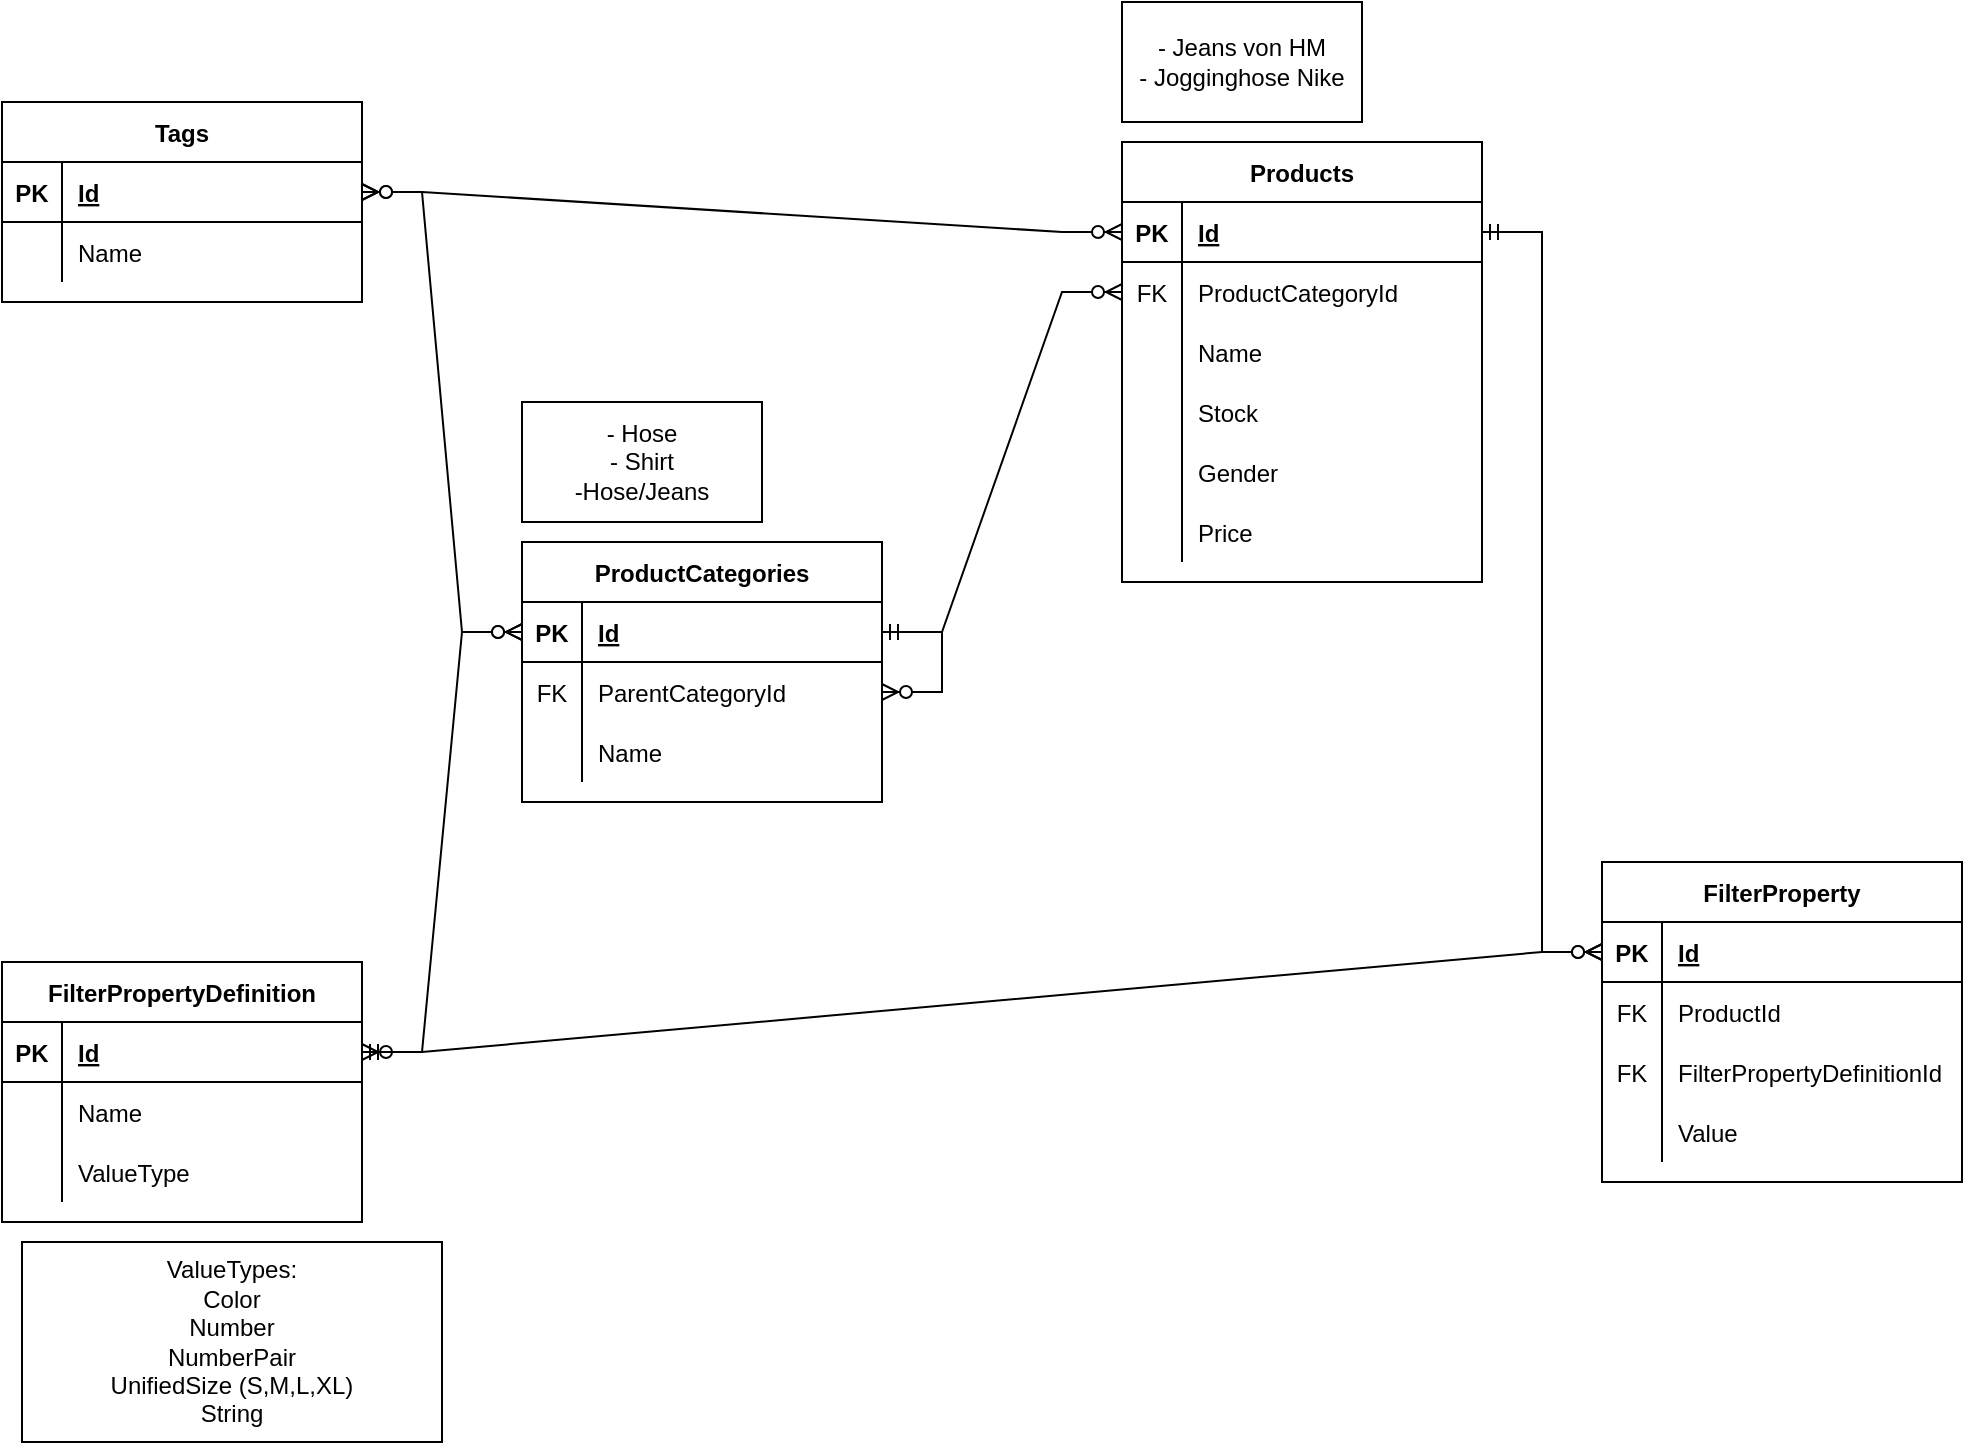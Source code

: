 <mxfile compressed="false" version="18.1.3" type="device">
  <diagram id="R2lEEEUBdFMjLlhIrx00" name="Page-1">
    <mxGraphModel dx="1422" dy="865" grid="1" gridSize="10" guides="1" tooltips="1" connect="1" arrows="1" fold="1" page="1" pageScale="1" pageWidth="1169" pageHeight="1654" math="0" shadow="0" extFonts="Permanent Marker^https://fonts.googleapis.com/css?family=Permanent+Marker">
      <root>
        <mxCell id="0" />
        <mxCell id="1" parent="0" />
        <mxCell id="2k29dD9bNRJpPjfo6heG-1" value="Products" style="shape=table;startSize=30;container=1;collapsible=1;childLayout=tableLayout;fixedRows=1;rowLines=0;fontStyle=1;align=center;resizeLast=1;" parent="1" vertex="1">
          <mxGeometry x="640" y="70" width="180" height="220" as="geometry" />
        </mxCell>
        <mxCell id="2k29dD9bNRJpPjfo6heG-2" value="" style="shape=tableRow;horizontal=0;startSize=0;swimlaneHead=0;swimlaneBody=0;fillColor=none;collapsible=0;dropTarget=0;points=[[0,0.5],[1,0.5]];portConstraint=eastwest;top=0;left=0;right=0;bottom=1;" parent="2k29dD9bNRJpPjfo6heG-1" vertex="1">
          <mxGeometry y="30" width="180" height="30" as="geometry" />
        </mxCell>
        <mxCell id="2k29dD9bNRJpPjfo6heG-3" value="PK" style="shape=partialRectangle;connectable=0;fillColor=none;top=0;left=0;bottom=0;right=0;fontStyle=1;overflow=hidden;" parent="2k29dD9bNRJpPjfo6heG-2" vertex="1">
          <mxGeometry width="30" height="30" as="geometry">
            <mxRectangle width="30" height="30" as="alternateBounds" />
          </mxGeometry>
        </mxCell>
        <mxCell id="2k29dD9bNRJpPjfo6heG-4" value="Id" style="shape=partialRectangle;connectable=0;fillColor=none;top=0;left=0;bottom=0;right=0;align=left;spacingLeft=6;fontStyle=5;overflow=hidden;" parent="2k29dD9bNRJpPjfo6heG-2" vertex="1">
          <mxGeometry x="30" width="150" height="30" as="geometry">
            <mxRectangle width="150" height="30" as="alternateBounds" />
          </mxGeometry>
        </mxCell>
        <mxCell id="2k29dD9bNRJpPjfo6heG-30" value="" style="shape=tableRow;horizontal=0;startSize=0;swimlaneHead=0;swimlaneBody=0;fillColor=none;collapsible=0;dropTarget=0;points=[[0,0.5],[1,0.5]];portConstraint=eastwest;top=0;left=0;right=0;bottom=0;" parent="2k29dD9bNRJpPjfo6heG-1" vertex="1">
          <mxGeometry y="60" width="180" height="30" as="geometry" />
        </mxCell>
        <mxCell id="2k29dD9bNRJpPjfo6heG-31" value="FK" style="shape=partialRectangle;connectable=0;fillColor=none;top=0;left=0;bottom=0;right=0;fontStyle=0;overflow=hidden;" parent="2k29dD9bNRJpPjfo6heG-30" vertex="1">
          <mxGeometry width="30" height="30" as="geometry">
            <mxRectangle width="30" height="30" as="alternateBounds" />
          </mxGeometry>
        </mxCell>
        <mxCell id="2k29dD9bNRJpPjfo6heG-32" value="ProductCategoryId" style="shape=partialRectangle;connectable=0;fillColor=none;top=0;left=0;bottom=0;right=0;align=left;spacingLeft=6;fontStyle=0;overflow=hidden;" parent="2k29dD9bNRJpPjfo6heG-30" vertex="1">
          <mxGeometry x="30" width="150" height="30" as="geometry">
            <mxRectangle width="150" height="30" as="alternateBounds" />
          </mxGeometry>
        </mxCell>
        <mxCell id="2k29dD9bNRJpPjfo6heG-5" value="" style="shape=tableRow;horizontal=0;startSize=0;swimlaneHead=0;swimlaneBody=0;fillColor=none;collapsible=0;dropTarget=0;points=[[0,0.5],[1,0.5]];portConstraint=eastwest;top=0;left=0;right=0;bottom=0;" parent="2k29dD9bNRJpPjfo6heG-1" vertex="1">
          <mxGeometry y="90" width="180" height="30" as="geometry" />
        </mxCell>
        <mxCell id="2k29dD9bNRJpPjfo6heG-6" value="" style="shape=partialRectangle;connectable=0;fillColor=none;top=0;left=0;bottom=0;right=0;editable=1;overflow=hidden;" parent="2k29dD9bNRJpPjfo6heG-5" vertex="1">
          <mxGeometry width="30" height="30" as="geometry">
            <mxRectangle width="30" height="30" as="alternateBounds" />
          </mxGeometry>
        </mxCell>
        <mxCell id="2k29dD9bNRJpPjfo6heG-7" value="Name" style="shape=partialRectangle;connectable=0;fillColor=none;top=0;left=0;bottom=0;right=0;align=left;spacingLeft=6;overflow=hidden;" parent="2k29dD9bNRJpPjfo6heG-5" vertex="1">
          <mxGeometry x="30" width="150" height="30" as="geometry">
            <mxRectangle width="150" height="30" as="alternateBounds" />
          </mxGeometry>
        </mxCell>
        <mxCell id="2k29dD9bNRJpPjfo6heG-8" value="" style="shape=tableRow;horizontal=0;startSize=0;swimlaneHead=0;swimlaneBody=0;fillColor=none;collapsible=0;dropTarget=0;points=[[0,0.5],[1,0.5]];portConstraint=eastwest;top=0;left=0;right=0;bottom=0;" parent="2k29dD9bNRJpPjfo6heG-1" vertex="1">
          <mxGeometry y="120" width="180" height="30" as="geometry" />
        </mxCell>
        <mxCell id="2k29dD9bNRJpPjfo6heG-9" value="" style="shape=partialRectangle;connectable=0;fillColor=none;top=0;left=0;bottom=0;right=0;editable=1;overflow=hidden;" parent="2k29dD9bNRJpPjfo6heG-8" vertex="1">
          <mxGeometry width="30" height="30" as="geometry">
            <mxRectangle width="30" height="30" as="alternateBounds" />
          </mxGeometry>
        </mxCell>
        <mxCell id="2k29dD9bNRJpPjfo6heG-10" value="Stock" style="shape=partialRectangle;connectable=0;fillColor=none;top=0;left=0;bottom=0;right=0;align=left;spacingLeft=6;overflow=hidden;" parent="2k29dD9bNRJpPjfo6heG-8" vertex="1">
          <mxGeometry x="30" width="150" height="30" as="geometry">
            <mxRectangle width="150" height="30" as="alternateBounds" />
          </mxGeometry>
        </mxCell>
        <mxCell id="2k29dD9bNRJpPjfo6heG-27" value="" style="shape=tableRow;horizontal=0;startSize=0;swimlaneHead=0;swimlaneBody=0;fillColor=none;collapsible=0;dropTarget=0;points=[[0,0.5],[1,0.5]];portConstraint=eastwest;top=0;left=0;right=0;bottom=0;" parent="2k29dD9bNRJpPjfo6heG-1" vertex="1">
          <mxGeometry y="150" width="180" height="30" as="geometry" />
        </mxCell>
        <mxCell id="2k29dD9bNRJpPjfo6heG-28" value="" style="shape=partialRectangle;connectable=0;fillColor=none;top=0;left=0;bottom=0;right=0;editable=1;overflow=hidden;" parent="2k29dD9bNRJpPjfo6heG-27" vertex="1">
          <mxGeometry width="30" height="30" as="geometry">
            <mxRectangle width="30" height="30" as="alternateBounds" />
          </mxGeometry>
        </mxCell>
        <mxCell id="2k29dD9bNRJpPjfo6heG-29" value="Gender" style="shape=partialRectangle;connectable=0;fillColor=none;top=0;left=0;bottom=0;right=0;align=left;spacingLeft=6;overflow=hidden;" parent="2k29dD9bNRJpPjfo6heG-27" vertex="1">
          <mxGeometry x="30" width="150" height="30" as="geometry">
            <mxRectangle width="150" height="30" as="alternateBounds" />
          </mxGeometry>
        </mxCell>
        <mxCell id="UCJz-OB7GyYKRhR9v32s-3" value="" style="shape=tableRow;horizontal=0;startSize=0;swimlaneHead=0;swimlaneBody=0;fillColor=none;collapsible=0;dropTarget=0;points=[[0,0.5],[1,0.5]];portConstraint=eastwest;top=0;left=0;right=0;bottom=0;" vertex="1" parent="2k29dD9bNRJpPjfo6heG-1">
          <mxGeometry y="180" width="180" height="30" as="geometry" />
        </mxCell>
        <mxCell id="UCJz-OB7GyYKRhR9v32s-4" value="" style="shape=partialRectangle;connectable=0;fillColor=none;top=0;left=0;bottom=0;right=0;editable=1;overflow=hidden;" vertex="1" parent="UCJz-OB7GyYKRhR9v32s-3">
          <mxGeometry width="30" height="30" as="geometry">
            <mxRectangle width="30" height="30" as="alternateBounds" />
          </mxGeometry>
        </mxCell>
        <mxCell id="UCJz-OB7GyYKRhR9v32s-5" value="Price" style="shape=partialRectangle;connectable=0;fillColor=none;top=0;left=0;bottom=0;right=0;align=left;spacingLeft=6;overflow=hidden;" vertex="1" parent="UCJz-OB7GyYKRhR9v32s-3">
          <mxGeometry x="30" width="150" height="30" as="geometry">
            <mxRectangle width="150" height="30" as="alternateBounds" />
          </mxGeometry>
        </mxCell>
        <mxCell id="2k29dD9bNRJpPjfo6heG-14" value="ProductCategories" style="shape=table;startSize=30;container=1;collapsible=1;childLayout=tableLayout;fixedRows=1;rowLines=0;fontStyle=1;align=center;resizeLast=1;" parent="1" vertex="1">
          <mxGeometry x="340" y="270" width="180" height="130" as="geometry" />
        </mxCell>
        <mxCell id="2k29dD9bNRJpPjfo6heG-15" value="" style="shape=tableRow;horizontal=0;startSize=0;swimlaneHead=0;swimlaneBody=0;fillColor=none;collapsible=0;dropTarget=0;points=[[0,0.5],[1,0.5]];portConstraint=eastwest;top=0;left=0;right=0;bottom=1;" parent="2k29dD9bNRJpPjfo6heG-14" vertex="1">
          <mxGeometry y="30" width="180" height="30" as="geometry" />
        </mxCell>
        <mxCell id="2k29dD9bNRJpPjfo6heG-16" value="PK" style="shape=partialRectangle;connectable=0;fillColor=none;top=0;left=0;bottom=0;right=0;fontStyle=1;overflow=hidden;" parent="2k29dD9bNRJpPjfo6heG-15" vertex="1">
          <mxGeometry width="30" height="30" as="geometry">
            <mxRectangle width="30" height="30" as="alternateBounds" />
          </mxGeometry>
        </mxCell>
        <mxCell id="2k29dD9bNRJpPjfo6heG-17" value="Id" style="shape=partialRectangle;connectable=0;fillColor=none;top=0;left=0;bottom=0;right=0;align=left;spacingLeft=6;fontStyle=5;overflow=hidden;" parent="2k29dD9bNRJpPjfo6heG-15" vertex="1">
          <mxGeometry x="30" width="150" height="30" as="geometry">
            <mxRectangle width="150" height="30" as="alternateBounds" />
          </mxGeometry>
        </mxCell>
        <mxCell id="2k29dD9bNRJpPjfo6heG-33" value="" style="shape=tableRow;horizontal=0;startSize=0;swimlaneHead=0;swimlaneBody=0;fillColor=none;collapsible=0;dropTarget=0;points=[[0,0.5],[1,0.5]];portConstraint=eastwest;top=0;left=0;right=0;bottom=0;" parent="2k29dD9bNRJpPjfo6heG-14" vertex="1">
          <mxGeometry y="60" width="180" height="30" as="geometry" />
        </mxCell>
        <mxCell id="2k29dD9bNRJpPjfo6heG-34" value="FK" style="shape=partialRectangle;connectable=0;fillColor=none;top=0;left=0;bottom=0;right=0;fontStyle=0;overflow=hidden;" parent="2k29dD9bNRJpPjfo6heG-33" vertex="1">
          <mxGeometry width="30" height="30" as="geometry">
            <mxRectangle width="30" height="30" as="alternateBounds" />
          </mxGeometry>
        </mxCell>
        <mxCell id="2k29dD9bNRJpPjfo6heG-35" value="ParentCategoryId" style="shape=partialRectangle;connectable=0;fillColor=none;top=0;left=0;bottom=0;right=0;align=left;spacingLeft=6;fontStyle=0;overflow=hidden;" parent="2k29dD9bNRJpPjfo6heG-33" vertex="1">
          <mxGeometry x="30" width="150" height="30" as="geometry">
            <mxRectangle width="150" height="30" as="alternateBounds" />
          </mxGeometry>
        </mxCell>
        <mxCell id="2k29dD9bNRJpPjfo6heG-21" value="" style="shape=tableRow;horizontal=0;startSize=0;swimlaneHead=0;swimlaneBody=0;fillColor=none;collapsible=0;dropTarget=0;points=[[0,0.5],[1,0.5]];portConstraint=eastwest;top=0;left=0;right=0;bottom=0;" parent="2k29dD9bNRJpPjfo6heG-14" vertex="1">
          <mxGeometry y="90" width="180" height="30" as="geometry" />
        </mxCell>
        <mxCell id="2k29dD9bNRJpPjfo6heG-22" value="" style="shape=partialRectangle;connectable=0;fillColor=none;top=0;left=0;bottom=0;right=0;editable=1;overflow=hidden;" parent="2k29dD9bNRJpPjfo6heG-21" vertex="1">
          <mxGeometry width="30" height="30" as="geometry">
            <mxRectangle width="30" height="30" as="alternateBounds" />
          </mxGeometry>
        </mxCell>
        <mxCell id="2k29dD9bNRJpPjfo6heG-23" value="Name" style="shape=partialRectangle;connectable=0;fillColor=none;top=0;left=0;bottom=0;right=0;align=left;spacingLeft=6;overflow=hidden;" parent="2k29dD9bNRJpPjfo6heG-21" vertex="1">
          <mxGeometry x="30" width="150" height="30" as="geometry">
            <mxRectangle width="150" height="30" as="alternateBounds" />
          </mxGeometry>
        </mxCell>
        <mxCell id="2k29dD9bNRJpPjfo6heG-37" value="" style="edgeStyle=entityRelationEdgeStyle;fontSize=12;html=1;endArrow=ERzeroToMany;startArrow=ERmandOne;rounded=0;" parent="2k29dD9bNRJpPjfo6heG-14" source="2k29dD9bNRJpPjfo6heG-15" target="2k29dD9bNRJpPjfo6heG-33" edge="1">
          <mxGeometry width="100" height="100" relative="1" as="geometry">
            <mxPoint x="10" y="55" as="sourcePoint" />
            <mxPoint x="-100" y="65" as="targetPoint" />
          </mxGeometry>
        </mxCell>
        <mxCell id="2k29dD9bNRJpPjfo6heG-36" value="" style="edgeStyle=entityRelationEdgeStyle;fontSize=12;html=1;endArrow=ERzeroToMany;startArrow=ERmandOne;rounded=0;" parent="1" source="2k29dD9bNRJpPjfo6heG-15" target="2k29dD9bNRJpPjfo6heG-30" edge="1">
          <mxGeometry width="100" height="100" relative="1" as="geometry">
            <mxPoint x="640" y="530" as="sourcePoint" />
            <mxPoint x="740" y="430" as="targetPoint" />
          </mxGeometry>
        </mxCell>
        <mxCell id="UCJz-OB7GyYKRhR9v32s-1" value="- Jeans von HM&lt;br&gt;- Jogginghose Nike" style="rounded=0;whiteSpace=wrap;html=1;" vertex="1" parent="1">
          <mxGeometry x="640" width="120" height="60" as="geometry" />
        </mxCell>
        <mxCell id="UCJz-OB7GyYKRhR9v32s-2" value="- Hose&lt;br&gt;- Shirt&lt;br&gt;-Hose/Jeans" style="rounded=0;whiteSpace=wrap;html=1;" vertex="1" parent="1">
          <mxGeometry x="340" y="200" width="120" height="60" as="geometry" />
        </mxCell>
        <mxCell id="UCJz-OB7GyYKRhR9v32s-12" value="FilterPropertyDefinition" style="shape=table;startSize=30;container=1;collapsible=1;childLayout=tableLayout;fixedRows=1;rowLines=0;fontStyle=1;align=center;resizeLast=1;" vertex="1" parent="1">
          <mxGeometry x="80" y="480" width="180" height="130" as="geometry" />
        </mxCell>
        <mxCell id="UCJz-OB7GyYKRhR9v32s-13" value="" style="shape=tableRow;horizontal=0;startSize=0;swimlaneHead=0;swimlaneBody=0;fillColor=none;collapsible=0;dropTarget=0;points=[[0,0.5],[1,0.5]];portConstraint=eastwest;top=0;left=0;right=0;bottom=1;" vertex="1" parent="UCJz-OB7GyYKRhR9v32s-12">
          <mxGeometry y="30" width="180" height="30" as="geometry" />
        </mxCell>
        <mxCell id="UCJz-OB7GyYKRhR9v32s-14" value="PK" style="shape=partialRectangle;connectable=0;fillColor=none;top=0;left=0;bottom=0;right=0;fontStyle=1;overflow=hidden;" vertex="1" parent="UCJz-OB7GyYKRhR9v32s-13">
          <mxGeometry width="30" height="30" as="geometry">
            <mxRectangle width="30" height="30" as="alternateBounds" />
          </mxGeometry>
        </mxCell>
        <mxCell id="UCJz-OB7GyYKRhR9v32s-15" value="Id" style="shape=partialRectangle;connectable=0;fillColor=none;top=0;left=0;bottom=0;right=0;align=left;spacingLeft=6;fontStyle=5;overflow=hidden;" vertex="1" parent="UCJz-OB7GyYKRhR9v32s-13">
          <mxGeometry x="30" width="150" height="30" as="geometry">
            <mxRectangle width="150" height="30" as="alternateBounds" />
          </mxGeometry>
        </mxCell>
        <mxCell id="UCJz-OB7GyYKRhR9v32s-16" value="" style="shape=tableRow;horizontal=0;startSize=0;swimlaneHead=0;swimlaneBody=0;fillColor=none;collapsible=0;dropTarget=0;points=[[0,0.5],[1,0.5]];portConstraint=eastwest;top=0;left=0;right=0;bottom=0;" vertex="1" parent="UCJz-OB7GyYKRhR9v32s-12">
          <mxGeometry y="60" width="180" height="30" as="geometry" />
        </mxCell>
        <mxCell id="UCJz-OB7GyYKRhR9v32s-17" value="" style="shape=partialRectangle;connectable=0;fillColor=none;top=0;left=0;bottom=0;right=0;editable=1;overflow=hidden;" vertex="1" parent="UCJz-OB7GyYKRhR9v32s-16">
          <mxGeometry width="30" height="30" as="geometry">
            <mxRectangle width="30" height="30" as="alternateBounds" />
          </mxGeometry>
        </mxCell>
        <mxCell id="UCJz-OB7GyYKRhR9v32s-18" value="Name" style="shape=partialRectangle;connectable=0;fillColor=none;top=0;left=0;bottom=0;right=0;align=left;spacingLeft=6;overflow=hidden;" vertex="1" parent="UCJz-OB7GyYKRhR9v32s-16">
          <mxGeometry x="30" width="150" height="30" as="geometry">
            <mxRectangle width="150" height="30" as="alternateBounds" />
          </mxGeometry>
        </mxCell>
        <mxCell id="UCJz-OB7GyYKRhR9v32s-22" value="" style="shape=tableRow;horizontal=0;startSize=0;swimlaneHead=0;swimlaneBody=0;fillColor=none;collapsible=0;dropTarget=0;points=[[0,0.5],[1,0.5]];portConstraint=eastwest;top=0;left=0;right=0;bottom=0;" vertex="1" parent="UCJz-OB7GyYKRhR9v32s-12">
          <mxGeometry y="90" width="180" height="30" as="geometry" />
        </mxCell>
        <mxCell id="UCJz-OB7GyYKRhR9v32s-23" value="" style="shape=partialRectangle;connectable=0;fillColor=none;top=0;left=0;bottom=0;right=0;editable=1;overflow=hidden;" vertex="1" parent="UCJz-OB7GyYKRhR9v32s-22">
          <mxGeometry width="30" height="30" as="geometry">
            <mxRectangle width="30" height="30" as="alternateBounds" />
          </mxGeometry>
        </mxCell>
        <mxCell id="UCJz-OB7GyYKRhR9v32s-24" value="ValueType" style="shape=partialRectangle;connectable=0;fillColor=none;top=0;left=0;bottom=0;right=0;align=left;spacingLeft=6;overflow=hidden;" vertex="1" parent="UCJz-OB7GyYKRhR9v32s-22">
          <mxGeometry x="30" width="150" height="30" as="geometry">
            <mxRectangle width="150" height="30" as="alternateBounds" />
          </mxGeometry>
        </mxCell>
        <mxCell id="UCJz-OB7GyYKRhR9v32s-25" value="Tags" style="shape=table;startSize=30;container=1;collapsible=1;childLayout=tableLayout;fixedRows=1;rowLines=0;fontStyle=1;align=center;resizeLast=1;" vertex="1" parent="1">
          <mxGeometry x="80" y="50" width="180" height="100" as="geometry" />
        </mxCell>
        <mxCell id="UCJz-OB7GyYKRhR9v32s-26" value="" style="shape=tableRow;horizontal=0;startSize=0;swimlaneHead=0;swimlaneBody=0;fillColor=none;collapsible=0;dropTarget=0;points=[[0,0.5],[1,0.5]];portConstraint=eastwest;top=0;left=0;right=0;bottom=1;" vertex="1" parent="UCJz-OB7GyYKRhR9v32s-25">
          <mxGeometry y="30" width="180" height="30" as="geometry" />
        </mxCell>
        <mxCell id="UCJz-OB7GyYKRhR9v32s-27" value="PK" style="shape=partialRectangle;connectable=0;fillColor=none;top=0;left=0;bottom=0;right=0;fontStyle=1;overflow=hidden;" vertex="1" parent="UCJz-OB7GyYKRhR9v32s-26">
          <mxGeometry width="30" height="30" as="geometry">
            <mxRectangle width="30" height="30" as="alternateBounds" />
          </mxGeometry>
        </mxCell>
        <mxCell id="UCJz-OB7GyYKRhR9v32s-28" value="Id" style="shape=partialRectangle;connectable=0;fillColor=none;top=0;left=0;bottom=0;right=0;align=left;spacingLeft=6;fontStyle=5;overflow=hidden;" vertex="1" parent="UCJz-OB7GyYKRhR9v32s-26">
          <mxGeometry x="30" width="150" height="30" as="geometry">
            <mxRectangle width="150" height="30" as="alternateBounds" />
          </mxGeometry>
        </mxCell>
        <mxCell id="UCJz-OB7GyYKRhR9v32s-29" value="" style="shape=tableRow;horizontal=0;startSize=0;swimlaneHead=0;swimlaneBody=0;fillColor=none;collapsible=0;dropTarget=0;points=[[0,0.5],[1,0.5]];portConstraint=eastwest;top=0;left=0;right=0;bottom=0;" vertex="1" parent="UCJz-OB7GyYKRhR9v32s-25">
          <mxGeometry y="60" width="180" height="30" as="geometry" />
        </mxCell>
        <mxCell id="UCJz-OB7GyYKRhR9v32s-30" value="" style="shape=partialRectangle;connectable=0;fillColor=none;top=0;left=0;bottom=0;right=0;editable=1;overflow=hidden;" vertex="1" parent="UCJz-OB7GyYKRhR9v32s-29">
          <mxGeometry width="30" height="30" as="geometry">
            <mxRectangle width="30" height="30" as="alternateBounds" />
          </mxGeometry>
        </mxCell>
        <mxCell id="UCJz-OB7GyYKRhR9v32s-31" value="Name" style="shape=partialRectangle;connectable=0;fillColor=none;top=0;left=0;bottom=0;right=0;align=left;spacingLeft=6;overflow=hidden;" vertex="1" parent="UCJz-OB7GyYKRhR9v32s-29">
          <mxGeometry x="30" width="150" height="30" as="geometry">
            <mxRectangle width="150" height="30" as="alternateBounds" />
          </mxGeometry>
        </mxCell>
        <mxCell id="UCJz-OB7GyYKRhR9v32s-38" value="" style="edgeStyle=entityRelationEdgeStyle;fontSize=12;html=1;endArrow=ERzeroToMany;endFill=1;startArrow=ERzeroToMany;rounded=0;" edge="1" parent="1" source="2k29dD9bNRJpPjfo6heG-2" target="UCJz-OB7GyYKRhR9v32s-26">
          <mxGeometry width="100" height="100" relative="1" as="geometry">
            <mxPoint x="140" y="640" as="sourcePoint" />
            <mxPoint x="240" y="540" as="targetPoint" />
          </mxGeometry>
        </mxCell>
        <mxCell id="UCJz-OB7GyYKRhR9v32s-39" value="" style="edgeStyle=entityRelationEdgeStyle;fontSize=12;html=1;endArrow=ERzeroToMany;endFill=1;startArrow=ERzeroToMany;rounded=0;" edge="1" parent="1" source="2k29dD9bNRJpPjfo6heG-15" target="UCJz-OB7GyYKRhR9v32s-26">
          <mxGeometry width="100" height="100" relative="1" as="geometry">
            <mxPoint x="210" y="360" as="sourcePoint" />
            <mxPoint x="310" y="260" as="targetPoint" />
          </mxGeometry>
        </mxCell>
        <mxCell id="UCJz-OB7GyYKRhR9v32s-40" value="ValueTypes:&lt;br&gt;Color&lt;br&gt;Number&lt;br&gt;NumberPair&lt;br&gt;UnifiedSize (S,M,L,XL)&lt;br&gt;String" style="rounded=0;whiteSpace=wrap;html=1;" vertex="1" parent="1">
          <mxGeometry x="90" y="620" width="210" height="100" as="geometry" />
        </mxCell>
        <mxCell id="UCJz-OB7GyYKRhR9v32s-41" value="" style="edgeStyle=entityRelationEdgeStyle;fontSize=12;html=1;endArrow=ERzeroToMany;endFill=1;startArrow=ERzeroToMany;rounded=0;" edge="1" parent="1" source="UCJz-OB7GyYKRhR9v32s-13" target="2k29dD9bNRJpPjfo6heG-15">
          <mxGeometry width="100" height="100" relative="1" as="geometry">
            <mxPoint x="240" y="530" as="sourcePoint" />
            <mxPoint x="340" y="430" as="targetPoint" />
          </mxGeometry>
        </mxCell>
        <mxCell id="UCJz-OB7GyYKRhR9v32s-42" value="FilterProperty" style="shape=table;startSize=30;container=1;collapsible=1;childLayout=tableLayout;fixedRows=1;rowLines=0;fontStyle=1;align=center;resizeLast=1;" vertex="1" parent="1">
          <mxGeometry x="880" y="430" width="180" height="160" as="geometry" />
        </mxCell>
        <mxCell id="UCJz-OB7GyYKRhR9v32s-43" value="" style="shape=tableRow;horizontal=0;startSize=0;swimlaneHead=0;swimlaneBody=0;fillColor=none;collapsible=0;dropTarget=0;points=[[0,0.5],[1,0.5]];portConstraint=eastwest;top=0;left=0;right=0;bottom=1;" vertex="1" parent="UCJz-OB7GyYKRhR9v32s-42">
          <mxGeometry y="30" width="180" height="30" as="geometry" />
        </mxCell>
        <mxCell id="UCJz-OB7GyYKRhR9v32s-44" value="PK" style="shape=partialRectangle;connectable=0;fillColor=none;top=0;left=0;bottom=0;right=0;fontStyle=1;overflow=hidden;" vertex="1" parent="UCJz-OB7GyYKRhR9v32s-43">
          <mxGeometry width="30" height="30" as="geometry">
            <mxRectangle width="30" height="30" as="alternateBounds" />
          </mxGeometry>
        </mxCell>
        <mxCell id="UCJz-OB7GyYKRhR9v32s-45" value="Id" style="shape=partialRectangle;connectable=0;fillColor=none;top=0;left=0;bottom=0;right=0;align=left;spacingLeft=6;fontStyle=5;overflow=hidden;" vertex="1" parent="UCJz-OB7GyYKRhR9v32s-43">
          <mxGeometry x="30" width="150" height="30" as="geometry">
            <mxRectangle width="150" height="30" as="alternateBounds" />
          </mxGeometry>
        </mxCell>
        <mxCell id="UCJz-OB7GyYKRhR9v32s-62" value="" style="shape=tableRow;horizontal=0;startSize=0;swimlaneHead=0;swimlaneBody=0;fillColor=none;collapsible=0;dropTarget=0;points=[[0,0.5],[1,0.5]];portConstraint=eastwest;top=0;left=0;right=0;bottom=0;" vertex="1" parent="UCJz-OB7GyYKRhR9v32s-42">
          <mxGeometry y="60" width="180" height="30" as="geometry" />
        </mxCell>
        <mxCell id="UCJz-OB7GyYKRhR9v32s-63" value="FK" style="shape=partialRectangle;connectable=0;fillColor=none;top=0;left=0;bottom=0;right=0;fontStyle=0;overflow=hidden;" vertex="1" parent="UCJz-OB7GyYKRhR9v32s-62">
          <mxGeometry width="30" height="30" as="geometry">
            <mxRectangle width="30" height="30" as="alternateBounds" />
          </mxGeometry>
        </mxCell>
        <mxCell id="UCJz-OB7GyYKRhR9v32s-64" value="ProductId" style="shape=partialRectangle;connectable=0;fillColor=none;top=0;left=0;bottom=0;right=0;align=left;spacingLeft=6;fontStyle=0;overflow=hidden;" vertex="1" parent="UCJz-OB7GyYKRhR9v32s-62">
          <mxGeometry x="30" width="150" height="30" as="geometry">
            <mxRectangle width="150" height="30" as="alternateBounds" />
          </mxGeometry>
        </mxCell>
        <mxCell id="UCJz-OB7GyYKRhR9v32s-56" value="" style="shape=tableRow;horizontal=0;startSize=0;swimlaneHead=0;swimlaneBody=0;fillColor=none;collapsible=0;dropTarget=0;points=[[0,0.5],[1,0.5]];portConstraint=eastwest;top=0;left=0;right=0;bottom=0;" vertex="1" parent="UCJz-OB7GyYKRhR9v32s-42">
          <mxGeometry y="90" width="180" height="30" as="geometry" />
        </mxCell>
        <mxCell id="UCJz-OB7GyYKRhR9v32s-57" value="FK" style="shape=partialRectangle;connectable=0;fillColor=none;top=0;left=0;bottom=0;right=0;fontStyle=0;overflow=hidden;" vertex="1" parent="UCJz-OB7GyYKRhR9v32s-56">
          <mxGeometry width="30" height="30" as="geometry">
            <mxRectangle width="30" height="30" as="alternateBounds" />
          </mxGeometry>
        </mxCell>
        <mxCell id="UCJz-OB7GyYKRhR9v32s-58" value="FilterPropertyDefinitionId" style="shape=partialRectangle;connectable=0;fillColor=none;top=0;left=0;bottom=0;right=0;align=left;spacingLeft=6;fontStyle=0;overflow=hidden;" vertex="1" parent="UCJz-OB7GyYKRhR9v32s-56">
          <mxGeometry x="30" width="150" height="30" as="geometry">
            <mxRectangle width="150" height="30" as="alternateBounds" />
          </mxGeometry>
        </mxCell>
        <mxCell id="UCJz-OB7GyYKRhR9v32s-46" value="" style="shape=tableRow;horizontal=0;startSize=0;swimlaneHead=0;swimlaneBody=0;fillColor=none;collapsible=0;dropTarget=0;points=[[0,0.5],[1,0.5]];portConstraint=eastwest;top=0;left=0;right=0;bottom=0;" vertex="1" parent="UCJz-OB7GyYKRhR9v32s-42">
          <mxGeometry y="120" width="180" height="30" as="geometry" />
        </mxCell>
        <mxCell id="UCJz-OB7GyYKRhR9v32s-47" value="" style="shape=partialRectangle;connectable=0;fillColor=none;top=0;left=0;bottom=0;right=0;editable=1;overflow=hidden;" vertex="1" parent="UCJz-OB7GyYKRhR9v32s-46">
          <mxGeometry width="30" height="30" as="geometry">
            <mxRectangle width="30" height="30" as="alternateBounds" />
          </mxGeometry>
        </mxCell>
        <mxCell id="UCJz-OB7GyYKRhR9v32s-48" value="Value" style="shape=partialRectangle;connectable=0;fillColor=none;top=0;left=0;bottom=0;right=0;align=left;spacingLeft=6;overflow=hidden;" vertex="1" parent="UCJz-OB7GyYKRhR9v32s-46">
          <mxGeometry x="30" width="150" height="30" as="geometry">
            <mxRectangle width="150" height="30" as="alternateBounds" />
          </mxGeometry>
        </mxCell>
        <mxCell id="UCJz-OB7GyYKRhR9v32s-59" value="" style="edgeStyle=entityRelationEdgeStyle;fontSize=12;html=1;endArrow=ERzeroToMany;startArrow=ERmandOne;rounded=0;" edge="1" parent="1" source="UCJz-OB7GyYKRhR9v32s-13" target="UCJz-OB7GyYKRhR9v32s-43">
          <mxGeometry width="100" height="100" relative="1" as="geometry">
            <mxPoint x="650" y="640" as="sourcePoint" />
            <mxPoint x="750" y="540" as="targetPoint" />
          </mxGeometry>
        </mxCell>
        <mxCell id="UCJz-OB7GyYKRhR9v32s-60" value="" style="edgeStyle=entityRelationEdgeStyle;fontSize=12;html=1;endArrow=ERzeroToMany;startArrow=ERmandOne;rounded=0;" edge="1" parent="1" source="2k29dD9bNRJpPjfo6heG-2" target="UCJz-OB7GyYKRhR9v32s-43">
          <mxGeometry width="100" height="100" relative="1" as="geometry">
            <mxPoint x="770" y="510" as="sourcePoint" />
            <mxPoint x="870" y="410" as="targetPoint" />
          </mxGeometry>
        </mxCell>
      </root>
    </mxGraphModel>
  </diagram>
</mxfile>
